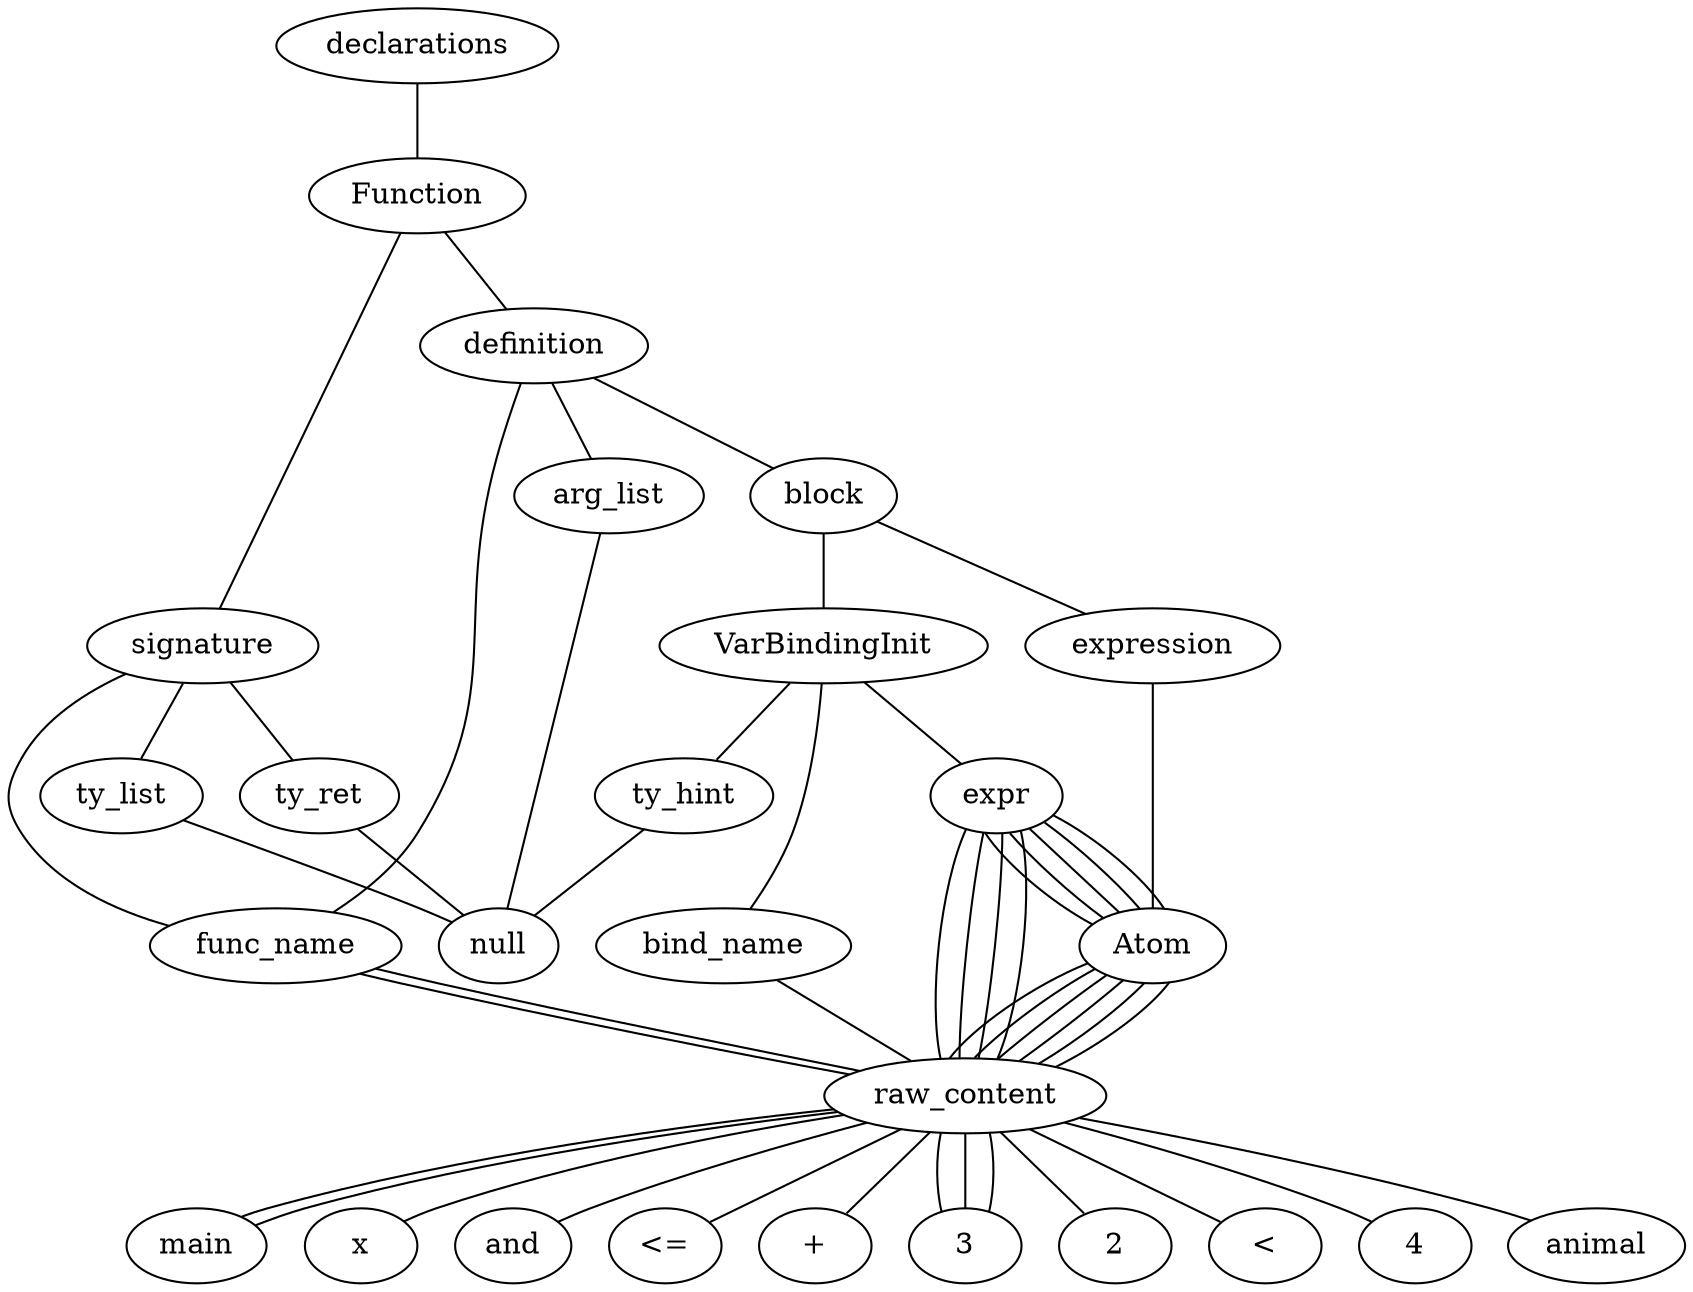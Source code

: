 graph {
	declarations -- Function
	Function -- signature
	signature -- func_name
	func_name -- raw_content
	raw_content -- main
	signature -- ty_list
	ty_list -- null
	signature -- ty_ret
	ty_ret -- null
	Function -- definition
	definition -- func_name
	func_name -- raw_content
	raw_content -- main
	definition -- arg_list
	arg_list -- null
	definition -- block
	block -- VarBindingInit
	VarBindingInit -- bind_name
	bind_name -- raw_content
	raw_content -- x
	VarBindingInit -- ty_hint
	ty_hint -- null
	VarBindingInit -- expr
	expr -- raw_content
	raw_content -- and
	expr -- raw_content
	raw_content -- "<="
	expr -- raw_content
	raw_content -- "+"
	expr -- Atom
	Atom -- raw_content
	raw_content -- 3
	expr -- Atom
	Atom -- raw_content
	raw_content -- 3
	expr -- Atom
	Atom -- raw_content
	raw_content -- 2
	expr -- raw_content
	raw_content -- "<"
	expr -- Atom
	Atom -- raw_content
	raw_content -- 4
	expr -- Atom
	Atom -- raw_content
	raw_content -- 3
	block -- expression
	expression -- Atom
	Atom -- raw_content
	raw_content -- animal
}
